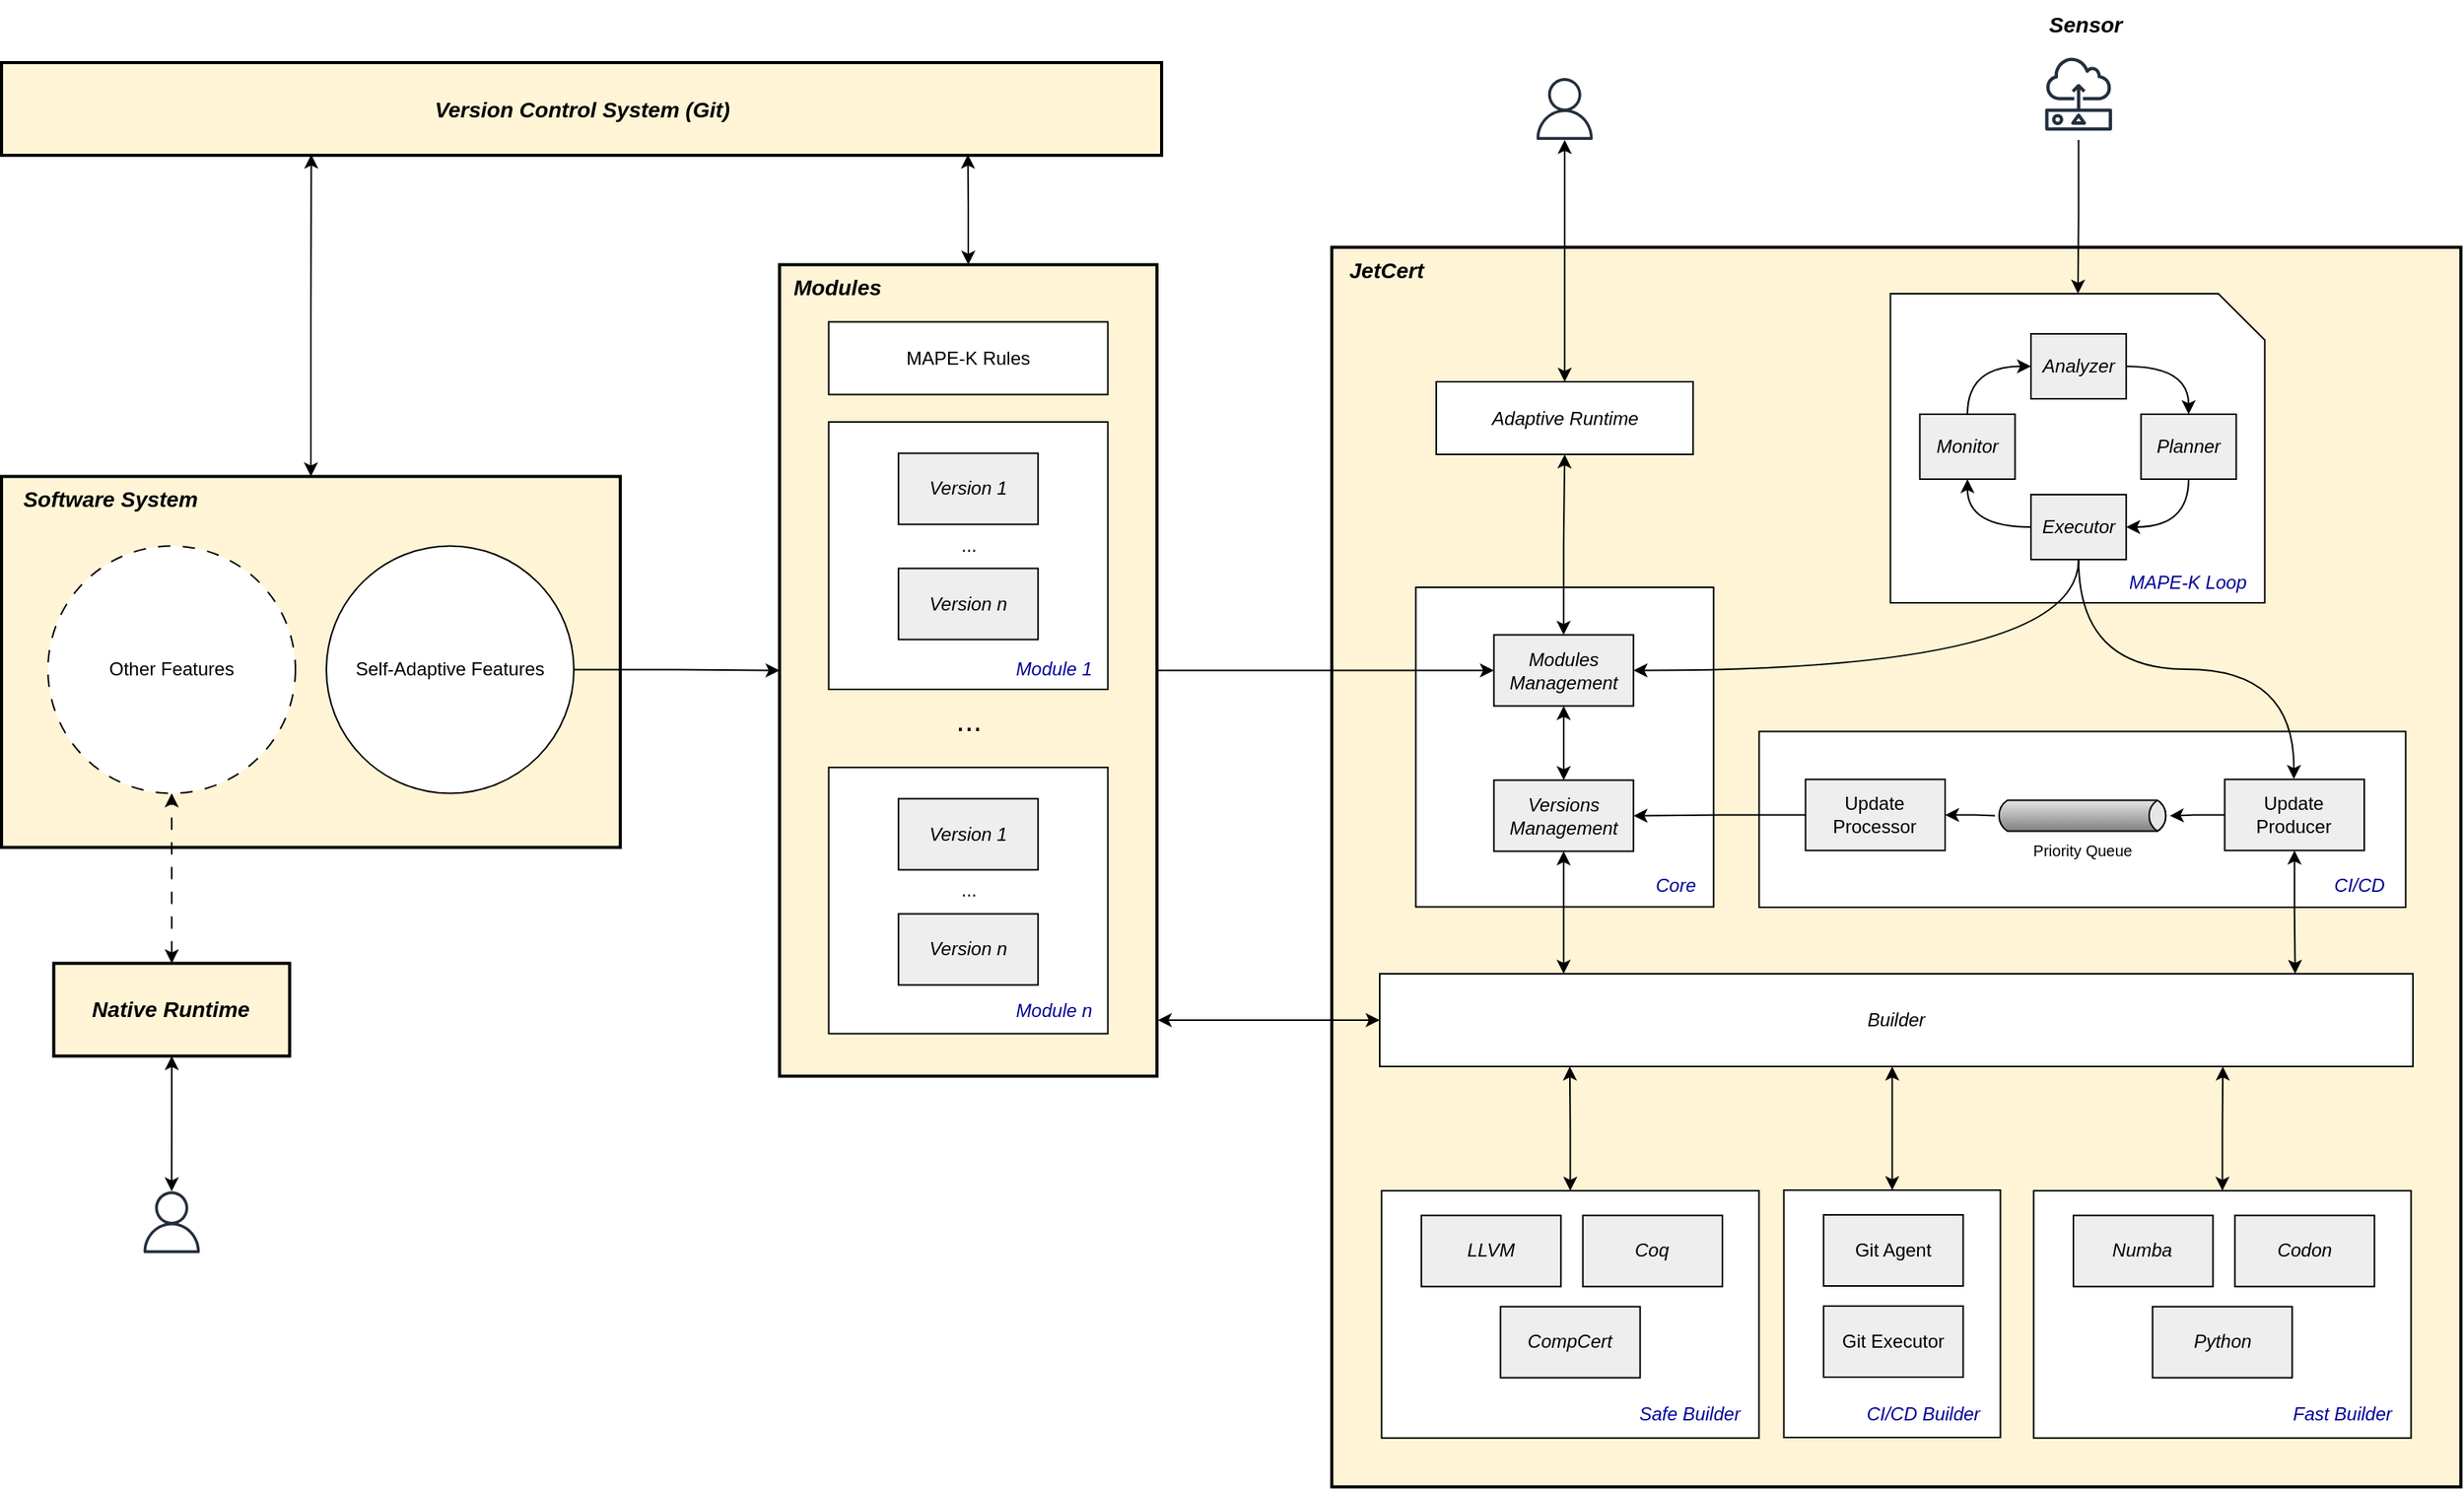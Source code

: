 <mxfile version="25.0.3">
  <diagram name="Page-1" id="ZFVRr7OpjtKKJH29cP2N">
    <mxGraphModel dx="2643" dy="2055" grid="1" gridSize="10" guides="1" tooltips="1" connect="1" arrows="1" fold="1" page="1" pageScale="1" pageWidth="850" pageHeight="1100" math="0" shadow="0">
      <root>
        <mxCell id="0" />
        <mxCell id="1" parent="0" />
        <mxCell id="7SUzxIseQcVDFoDJgZ21-4" value="" style="rounded=0;whiteSpace=wrap;html=1;strokeWidth=2;fillColor=#fff5d6;strokeColor=#000000;" parent="1" vertex="1">
          <mxGeometry x="-480" y="98.25" width="400" height="240" as="geometry" />
        </mxCell>
        <mxCell id="7SUzxIseQcVDFoDJgZ21-5" value="&lt;font style=&quot;font-size: 14px;&quot;&gt;&lt;b&gt;&lt;i&gt;Software System&lt;/i&gt;&lt;/b&gt;&lt;/font&gt;" style="text;html=1;align=center;verticalAlign=middle;resizable=0;points=[];autosize=1;strokeColor=none;fillColor=none;" parent="1" vertex="1">
          <mxGeometry x="-480" y="98.25" width="140" height="30" as="geometry" />
        </mxCell>
        <mxCell id="7SUzxIseQcVDFoDJgZ21-7" value="Other Features" style="ellipse;whiteSpace=wrap;html=1;aspect=fixed;dashed=1;dashPattern=8 8;" parent="1" vertex="1">
          <mxGeometry x="-450" y="143.25" width="160" height="160" as="geometry" />
        </mxCell>
        <mxCell id="7SUzxIseQcVDFoDJgZ21-49" value="" style="rounded=0;whiteSpace=wrap;html=1;fillColor=#FFF5D6;strokeWidth=2;" parent="1" vertex="1">
          <mxGeometry x="380" y="-50" width="730" height="802" as="geometry" />
        </mxCell>
        <mxCell id="7SUzxIseQcVDFoDJgZ21-59" value="&lt;font style=&quot;font-size: 14px;&quot;&gt;&lt;b&gt;&lt;i&gt;JetCert&lt;/i&gt;&lt;/b&gt;&lt;/font&gt;" style="text;html=1;align=center;verticalAlign=middle;resizable=0;points=[];autosize=1;strokeColor=none;fillColor=none;" parent="1" vertex="1">
          <mxGeometry x="380" y="-50" width="70" height="30" as="geometry" />
        </mxCell>
        <mxCell id="7SUzxIseQcVDFoDJgZ21-210" value="&lt;font style=&quot;font-size: 14px;&quot;&gt;&lt;b&gt;&lt;i&gt;Sensor&lt;/i&gt;&lt;/b&gt;&lt;/font&gt;" style="text;html=1;align=center;verticalAlign=middle;resizable=0;points=[];autosize=1;strokeColor=none;fillColor=none;" parent="1" vertex="1">
          <mxGeometry x="831.55" y="-209.5" width="70" height="30" as="geometry" />
        </mxCell>
        <mxCell id="7SUzxIseQcVDFoDJgZ21-226" value="" style="rounded=0;whiteSpace=wrap;html=1;" parent="1" vertex="1">
          <mxGeometry x="434.33" y="170" width="192.52" height="206.75" as="geometry" />
        </mxCell>
        <mxCell id="7SUzxIseQcVDFoDJgZ21-233" value="&lt;font size=&quot;1&quot; color=&quot;#000099&quot; style=&quot;&quot;&gt;&lt;i style=&quot;font-size: 12px;&quot;&gt;Core&lt;/i&gt;&lt;/font&gt;" style="text;html=1;align=center;verticalAlign=middle;resizable=0;points=[];autosize=1;strokeColor=none;fillColor=none;" parent="1" vertex="1">
          <mxGeometry x="577.21" y="347.5" width="50" height="30" as="geometry" />
        </mxCell>
        <mxCell id="7SUzxIseQcVDFoDJgZ21-266" value="" style="sketch=0;outlineConnect=0;fontColor=#232F3E;gradientColor=none;fillColor=#232F3D;strokeColor=none;dashed=0;verticalLabelPosition=bottom;verticalAlign=top;align=center;html=1;fontSize=12;fontStyle=0;aspect=fixed;pointerEvents=1;shape=mxgraph.aws4.user;" parent="1" vertex="1">
          <mxGeometry x="-390.0" y="560.75" width="40" height="40" as="geometry" />
        </mxCell>
        <mxCell id="cuHnVKyGFErMfmH1ZCD5-683" style="edgeStyle=orthogonalEdgeStyle;rounded=0;orthogonalLoop=1;jettySize=auto;html=1;" edge="1" parent="1" source="nUs16ag-8KY5u_Jwet5G-1" target="nUs16ag-8KY5u_Jwet5G-22">
          <mxGeometry relative="1" as="geometry" />
        </mxCell>
        <mxCell id="nUs16ag-8KY5u_Jwet5G-1" value="Self-Adaptive Features" style="ellipse;whiteSpace=wrap;html=1;aspect=fixed;" parent="1" vertex="1">
          <mxGeometry x="-270" y="143.25" width="160" height="160" as="geometry" />
        </mxCell>
        <mxCell id="cuHnVKyGFErMfmH1ZCD5-678" style="edgeStyle=orthogonalEdgeStyle;rounded=0;orthogonalLoop=1;jettySize=auto;html=1;entryX=0;entryY=0.5;entryDx=0;entryDy=0;startArrow=none;startFill=0;" edge="1" parent="1" source="nUs16ag-8KY5u_Jwet5G-22" target="48fDKb3yu4CFOlkJPKU8-87">
          <mxGeometry relative="1" as="geometry" />
        </mxCell>
        <mxCell id="nUs16ag-8KY5u_Jwet5G-22" value="" style="rounded=0;whiteSpace=wrap;html=1;fillColor=#FFF5D6;strokeWidth=2;" parent="1" vertex="1">
          <mxGeometry x="23.0" y="-38.75" width="244" height="525" as="geometry" />
        </mxCell>
        <mxCell id="nUs16ag-8KY5u_Jwet5G-24" value="&lt;font style=&quot;font-size: 14px;&quot;&gt;&lt;b&gt;&lt;i&gt;Modules&lt;/i&gt;&lt;/b&gt;&lt;/font&gt;" style="text;html=1;align=center;verticalAlign=middle;resizable=0;points=[];autosize=1;strokeColor=none;fillColor=none;" parent="1" vertex="1">
          <mxGeometry x="20" y="-38.75" width="80" height="30" as="geometry" />
        </mxCell>
        <mxCell id="nUs16ag-8KY5u_Jwet5G-85" value="" style="edgeStyle=orthogonalEdgeStyle;rounded=0;orthogonalLoop=1;jettySize=auto;html=1;endArrow=classic;endFill=1;startArrow=classic;startFill=1;dashed=1;dashPattern=8 8;" parent="1" source="nUs16ag-8KY5u_Jwet5G-82" target="7SUzxIseQcVDFoDJgZ21-7" edge="1">
          <mxGeometry relative="1" as="geometry" />
        </mxCell>
        <mxCell id="cuHnVKyGFErMfmH1ZCD5-583" value="" style="edgeStyle=orthogonalEdgeStyle;rounded=0;orthogonalLoop=1;jettySize=auto;html=1;startArrow=classic;startFill=1;" edge="1" parent="1" source="nUs16ag-8KY5u_Jwet5G-82" target="7SUzxIseQcVDFoDJgZ21-266">
          <mxGeometry relative="1" as="geometry" />
        </mxCell>
        <mxCell id="nUs16ag-8KY5u_Jwet5G-82" value="" style="rounded=0;whiteSpace=wrap;html=1;fillColor=#FFF5D6;strokeWidth=2;" parent="1" vertex="1">
          <mxGeometry x="-446.25" y="413.25" width="152.5" height="60" as="geometry" />
        </mxCell>
        <mxCell id="nUs16ag-8KY5u_Jwet5G-83" value="&lt;font style=&quot;font-size: 14px;&quot;&gt;&lt;b&gt;&lt;i&gt;Native Runtime&lt;/i&gt;&lt;/b&gt;&lt;/font&gt;" style="text;html=1;align=center;verticalAlign=middle;resizable=0;points=[];autosize=1;strokeColor=none;fillColor=none;" parent="1" vertex="1">
          <mxGeometry x="-436.25" y="428.25" width="130" height="30" as="geometry" />
        </mxCell>
        <mxCell id="nUs16ag-8KY5u_Jwet5G-88" value="" style="rounded=0;whiteSpace=wrap;html=1;" parent="1" vertex="1">
          <mxGeometry x="54.77" y="63" width="180.46" height="173" as="geometry" />
        </mxCell>
        <mxCell id="nUs16ag-8KY5u_Jwet5G-89" value="&lt;i style=&quot;&quot;&gt;&lt;font style=&quot;font-size: 12px;&quot;&gt;Version 1&lt;/font&gt;&lt;/i&gt;" style="html=1;dropTarget=0;whiteSpace=wrap;fillColor=#EEEEEE;" parent="1" vertex="1">
          <mxGeometry x="99.88" y="83.25" width="90.24" height="46" as="geometry" />
        </mxCell>
        <mxCell id="nUs16ag-8KY5u_Jwet5G-90" value="&lt;i&gt;Version n&lt;/i&gt;" style="html=1;dropTarget=0;whiteSpace=wrap;fillColor=#EEEEEE;" parent="1" vertex="1">
          <mxGeometry x="99.88" y="157.75" width="90.24" height="46" as="geometry" />
        </mxCell>
        <mxCell id="nUs16ag-8KY5u_Jwet5G-91" value="&lt;font size=&quot;1&quot; color=&quot;#000099&quot; style=&quot;&quot;&gt;&lt;i style=&quot;font-size: 12px;&quot;&gt;Module 1&lt;/i&gt;&lt;/font&gt;" style="text;html=1;align=center;verticalAlign=middle;resizable=0;points=[];autosize=1;strokeColor=none;fillColor=none;" parent="1" vertex="1">
          <mxGeometry x="165.23" y="208" width="70" height="30" as="geometry" />
        </mxCell>
        <mxCell id="nUs16ag-8KY5u_Jwet5G-103" value="..." style="text;html=1;align=center;verticalAlign=middle;resizable=0;points=[];autosize=1;strokeColor=none;fillColor=none;fontSize=20;" parent="1" vertex="1">
          <mxGeometry x="125" y="235.25" width="40" height="40" as="geometry" />
        </mxCell>
        <mxCell id="nUs16ag-8KY5u_Jwet5G-108" value="" style="shape=card;whiteSpace=wrap;html=1;direction=south;" parent="1" vertex="1">
          <mxGeometry x="741.2" y="-20" width="242" height="200" as="geometry" />
        </mxCell>
        <mxCell id="nUs16ag-8KY5u_Jwet5G-109" value="&lt;font size=&quot;1&quot; color=&quot;#000099&quot; style=&quot;&quot;&gt;&lt;i style=&quot;font-size: 12px;&quot;&gt;MAPE-K Loop&lt;/i&gt;&lt;/font&gt;" style="text;html=1;align=center;verticalAlign=middle;resizable=0;points=[];autosize=1;strokeColor=none;fillColor=none;" parent="1" vertex="1">
          <mxGeometry x="883.2" y="152" width="100" height="30" as="geometry" />
        </mxCell>
        <mxCell id="nUs16ag-8KY5u_Jwet5G-111" value="&lt;font size=&quot;1&quot; style=&quot;&quot;&gt;&lt;i style=&quot;font-size: 12px;&quot;&gt;Monitor&lt;/i&gt;&lt;/font&gt;" style="html=1;dropTarget=0;whiteSpace=wrap;fillColor=#EEEEEE;" parent="1" vertex="1">
          <mxGeometry x="760.2" y="58" width="61.55" height="42" as="geometry" />
        </mxCell>
        <mxCell id="nUs16ag-8KY5u_Jwet5G-134" style="edgeStyle=orthogonalEdgeStyle;rounded=0;orthogonalLoop=1;jettySize=auto;html=1;entryX=0.5;entryY=0;entryDx=0;entryDy=0;curved=1;" parent="1" source="nUs16ag-8KY5u_Jwet5G-130" target="nUs16ag-8KY5u_Jwet5G-131" edge="1">
          <mxGeometry relative="1" as="geometry" />
        </mxCell>
        <mxCell id="nUs16ag-8KY5u_Jwet5G-136" style="edgeStyle=orthogonalEdgeStyle;rounded=0;orthogonalLoop=1;jettySize=auto;html=1;entryX=0.5;entryY=0;entryDx=0;entryDy=0;endArrow=none;endFill=0;startArrow=classic;startFill=1;curved=1;" parent="1" source="nUs16ag-8KY5u_Jwet5G-130" target="nUs16ag-8KY5u_Jwet5G-111" edge="1">
          <mxGeometry relative="1" as="geometry" />
        </mxCell>
        <mxCell id="nUs16ag-8KY5u_Jwet5G-130" value="&lt;i&gt;Analyzer&lt;/i&gt;" style="html=1;dropTarget=0;whiteSpace=wrap;fillColor=#EEEEEE;" parent="1" vertex="1">
          <mxGeometry x="832.06" y="6" width="61.55" height="42" as="geometry" />
        </mxCell>
        <mxCell id="nUs16ag-8KY5u_Jwet5G-131" value="&lt;i&gt;Planner&lt;/i&gt;" style="html=1;dropTarget=0;whiteSpace=wrap;fillColor=#EEEEEE;" parent="1" vertex="1">
          <mxGeometry x="903.2" y="58" width="61.55" height="42" as="geometry" />
        </mxCell>
        <mxCell id="nUs16ag-8KY5u_Jwet5G-138" style="edgeStyle=orthogonalEdgeStyle;rounded=0;orthogonalLoop=1;jettySize=auto;html=1;entryX=0.5;entryY=1;entryDx=0;entryDy=0;startArrow=classic;startFill=1;endArrow=none;endFill=0;curved=1;" parent="1" source="nUs16ag-8KY5u_Jwet5G-132" target="nUs16ag-8KY5u_Jwet5G-131" edge="1">
          <mxGeometry relative="1" as="geometry" />
        </mxCell>
        <mxCell id="nUs16ag-8KY5u_Jwet5G-140" style="edgeStyle=orthogonalEdgeStyle;rounded=0;orthogonalLoop=1;jettySize=auto;html=1;entryX=0.5;entryY=1;entryDx=0;entryDy=0;curved=1;" parent="1" source="nUs16ag-8KY5u_Jwet5G-132" target="nUs16ag-8KY5u_Jwet5G-111" edge="1">
          <mxGeometry relative="1" as="geometry" />
        </mxCell>
        <mxCell id="cuHnVKyGFErMfmH1ZCD5-687" style="edgeStyle=orthogonalEdgeStyle;rounded=0;orthogonalLoop=1;jettySize=auto;html=1;entryX=1;entryY=0.5;entryDx=0;entryDy=0;exitX=0.5;exitY=1;exitDx=0;exitDy=0;curved=1;" edge="1" parent="1" source="nUs16ag-8KY5u_Jwet5G-132" target="48fDKb3yu4CFOlkJPKU8-87">
          <mxGeometry relative="1" as="geometry" />
        </mxCell>
        <mxCell id="nUs16ag-8KY5u_Jwet5G-132" value="&lt;i&gt;Executor&lt;/i&gt;" style="html=1;dropTarget=0;whiteSpace=wrap;fillColor=#EEEEEE;" parent="1" vertex="1">
          <mxGeometry x="832.06" y="110" width="61.55" height="42" as="geometry" />
        </mxCell>
        <mxCell id="48fDKb3yu4CFOlkJPKU8-24" value="MAPE-K Rules" style="rounded=0;whiteSpace=wrap;html=1;" parent="1" vertex="1">
          <mxGeometry x="54.77" y="-1.75" width="180.46" height="47" as="geometry" />
        </mxCell>
        <mxCell id="48fDKb3yu4CFOlkJPKU8-70" value="&lt;i&gt;Adaptive Runtime&lt;/i&gt;" style="rounded=0;whiteSpace=wrap;html=1;" parent="1" vertex="1">
          <mxGeometry x="447.56" y="37.0" width="166.06" height="47" as="geometry" />
        </mxCell>
        <mxCell id="cuHnVKyGFErMfmH1ZCD5-595" style="edgeStyle=orthogonalEdgeStyle;rounded=0;orthogonalLoop=1;jettySize=auto;html=1;entryX=0.5;entryY=1;entryDx=0;entryDy=0;startArrow=classic;startFill=1;" edge="1" parent="1" source="48fDKb3yu4CFOlkJPKU8-87" target="48fDKb3yu4CFOlkJPKU8-70">
          <mxGeometry relative="1" as="geometry" />
        </mxCell>
        <mxCell id="cuHnVKyGFErMfmH1ZCD5-670" value="" style="edgeStyle=orthogonalEdgeStyle;rounded=0;orthogonalLoop=1;jettySize=auto;html=1;startArrow=classic;startFill=1;" edge="1" parent="1" source="48fDKb3yu4CFOlkJPKU8-87" target="nEDIb4lxfnoJY1dVXAPu-24">
          <mxGeometry relative="1" as="geometry" />
        </mxCell>
        <mxCell id="48fDKb3yu4CFOlkJPKU8-87" value="&lt;div&gt;&lt;i&gt;Modules&lt;/i&gt;&lt;/div&gt;&lt;div&gt;&lt;i&gt;Management&lt;/i&gt;&lt;/div&gt;" style="html=1;dropTarget=0;whiteSpace=wrap;fillColor=#EEEEEE;" parent="1" vertex="1">
          <mxGeometry x="484.83" y="200.75" width="90.24" height="46" as="geometry" />
        </mxCell>
        <mxCell id="48fDKb3yu4CFOlkJPKU8-105" value="" style="rounded=0;whiteSpace=wrap;html=1;" parent="1" vertex="1">
          <mxGeometry x="412.22" y="560.36" width="244" height="160" as="geometry" />
        </mxCell>
        <mxCell id="48fDKb3yu4CFOlkJPKU8-106" value="&lt;font size=&quot;1&quot; color=&quot;#000099&quot; style=&quot;&quot;&gt;&lt;i style=&quot;font-size: 12px;&quot;&gt;Safe Builder&lt;/i&gt;&lt;/font&gt;" style="text;html=1;align=center;verticalAlign=middle;resizable=0;points=[];autosize=1;strokeColor=none;fillColor=none;" parent="1" vertex="1">
          <mxGeometry x="566.22" y="690.36" width="90" height="30" as="geometry" />
        </mxCell>
        <mxCell id="48fDKb3yu4CFOlkJPKU8-107" value="&lt;i&gt;LLVM&lt;/i&gt;" style="html=1;dropTarget=0;whiteSpace=wrap;fillColor=#EEEEEE;" parent="1" vertex="1">
          <mxGeometry x="437.92" y="576.36" width="90.24" height="46" as="geometry" />
        </mxCell>
        <mxCell id="48fDKb3yu4CFOlkJPKU8-108" value="&lt;i&gt;Coq&lt;/i&gt;" style="html=1;dropTarget=0;whiteSpace=wrap;fillColor=#EEEEEE;" parent="1" vertex="1">
          <mxGeometry x="542.32" y="576.36" width="90.24" height="46" as="geometry" />
        </mxCell>
        <mxCell id="48fDKb3yu4CFOlkJPKU8-109" value="&lt;i style=&quot;&quot;&gt;&lt;font style=&quot;font-size: 12px;&quot;&gt;CompCert&lt;/font&gt;&lt;/i&gt;" style="html=1;dropTarget=0;whiteSpace=wrap;fillColor=#EEEEEE;" parent="1" vertex="1">
          <mxGeometry x="489.1" y="635.36" width="90.24" height="46" as="geometry" />
        </mxCell>
        <mxCell id="nEDIb4lxfnoJY1dVXAPu-2" value="&lt;font&gt;...&lt;/font&gt;" style="text;html=1;align=center;verticalAlign=middle;resizable=0;points=[];autosize=1;strokeColor=none;fillColor=none;fontSize=12;" parent="1" vertex="1">
          <mxGeometry x="130" y="127.75" width="30" height="30" as="geometry" />
        </mxCell>
        <mxCell id="nEDIb4lxfnoJY1dVXAPu-5" value="" style="rounded=0;whiteSpace=wrap;html=1;" parent="1" vertex="1">
          <mxGeometry x="54.77" y="286.5" width="180.46" height="172.25" as="geometry" />
        </mxCell>
        <mxCell id="nEDIb4lxfnoJY1dVXAPu-6" value="&lt;i style=&quot;&quot;&gt;&lt;font style=&quot;font-size: 12px;&quot;&gt;Version 1&lt;/font&gt;&lt;/i&gt;" style="html=1;dropTarget=0;whiteSpace=wrap;fillColor=#EEEEEE;" parent="1" vertex="1">
          <mxGeometry x="99.88" y="306.75" width="90.24" height="46" as="geometry" />
        </mxCell>
        <mxCell id="nEDIb4lxfnoJY1dVXAPu-7" value="&lt;i&gt;Version n&lt;/i&gt;" style="html=1;dropTarget=0;whiteSpace=wrap;fillColor=#EEEEEE;" parent="1" vertex="1">
          <mxGeometry x="99.88" y="381.25" width="90.24" height="46" as="geometry" />
        </mxCell>
        <mxCell id="nEDIb4lxfnoJY1dVXAPu-8" value="&lt;font size=&quot;1&quot; color=&quot;#000099&quot; style=&quot;&quot;&gt;&lt;i style=&quot;font-size: 12px;&quot;&gt;Module n&lt;/i&gt;&lt;/font&gt;" style="text;html=1;align=center;verticalAlign=middle;resizable=0;points=[];autosize=1;strokeColor=none;fillColor=none;" parent="1" vertex="1">
          <mxGeometry x="165.23" y="429" width="70" height="30" as="geometry" />
        </mxCell>
        <mxCell id="nEDIb4lxfnoJY1dVXAPu-9" value="&lt;font&gt;...&lt;/font&gt;" style="text;html=1;align=center;verticalAlign=middle;resizable=0;points=[];autosize=1;strokeColor=none;fillColor=none;fontSize=12;" parent="1" vertex="1">
          <mxGeometry x="130" y="351.25" width="30" height="30" as="geometry" />
        </mxCell>
        <mxCell id="nEDIb4lxfnoJY1dVXAPu-12" value="" style="sketch=0;outlineConnect=0;fontColor=#232F3E;gradientColor=none;strokeColor=#232F3E;fillColor=#ffffff;dashed=0;verticalLabelPosition=bottom;verticalAlign=top;align=center;html=1;fontSize=12;fontStyle=0;aspect=fixed;shape=mxgraph.aws4.resourceIcon;resIcon=mxgraph.aws4.sensor;" parent="1" vertex="1">
          <mxGeometry x="832.84" y="-179.5" width="60" height="60" as="geometry" />
        </mxCell>
        <mxCell id="nEDIb4lxfnoJY1dVXAPu-17" value="" style="rounded=0;whiteSpace=wrap;html=1;" parent="1" vertex="1">
          <mxGeometry x="833.78" y="560.36" width="244" height="160" as="geometry" />
        </mxCell>
        <mxCell id="nEDIb4lxfnoJY1dVXAPu-18" value="&lt;font size=&quot;1&quot; color=&quot;#000099&quot; style=&quot;&quot;&gt;&lt;i style=&quot;font-size: 12px;&quot;&gt;Fast Builder&lt;/i&gt;&lt;/font&gt;" style="text;html=1;align=center;verticalAlign=middle;resizable=0;points=[];autosize=1;strokeColor=none;fillColor=none;" parent="1" vertex="1">
          <mxGeometry x="987.78" y="690.36" width="90" height="30" as="geometry" />
        </mxCell>
        <mxCell id="nEDIb4lxfnoJY1dVXAPu-19" value="&lt;i&gt;Numba&lt;/i&gt;" style="html=1;dropTarget=0;whiteSpace=wrap;fillColor=#EEEEEE;" parent="1" vertex="1">
          <mxGeometry x="859.48" y="576.36" width="90.24" height="46" as="geometry" />
        </mxCell>
        <mxCell id="nEDIb4lxfnoJY1dVXAPu-20" value="&lt;i&gt;Codon&lt;/i&gt;" style="html=1;dropTarget=0;whiteSpace=wrap;fillColor=#EEEEEE;" parent="1" vertex="1">
          <mxGeometry x="963.88" y="576.36" width="90.24" height="46" as="geometry" />
        </mxCell>
        <mxCell id="nEDIb4lxfnoJY1dVXAPu-21" value="&lt;i style=&quot;&quot;&gt;&lt;font style=&quot;font-size: 12px;&quot;&gt;Python&lt;/font&gt;&lt;/i&gt;" style="html=1;dropTarget=0;whiteSpace=wrap;fillColor=#EEEEEE;" parent="1" vertex="1">
          <mxGeometry x="910.66" y="635.36" width="90.24" height="46" as="geometry" />
        </mxCell>
        <mxCell id="nEDIb4lxfnoJY1dVXAPu-24" value="&lt;i&gt;Versions Management&lt;/i&gt;" style="html=1;dropTarget=0;whiteSpace=wrap;fillColor=#EEEEEE;" parent="1" vertex="1">
          <mxGeometry x="484.83" y="294.75" width="90.24" height="46" as="geometry" />
        </mxCell>
        <mxCell id="nEDIb4lxfnoJY1dVXAPu-30" value="" style="rounded=0;whiteSpace=wrap;html=1;fillColor=#FFF5D6;strokeWidth=2;" parent="1" vertex="1">
          <mxGeometry x="-480" y="-169.5" width="750" height="60" as="geometry" />
        </mxCell>
        <mxCell id="nEDIb4lxfnoJY1dVXAPu-31" value="&lt;font style=&quot;font-size: 14px;&quot;&gt;&lt;b&gt;&lt;i&gt;Version Control System (Git)&lt;/i&gt;&lt;/b&gt;&lt;/font&gt;" style="text;html=1;align=center;verticalAlign=middle;resizable=0;points=[];autosize=1;strokeColor=none;fillColor=none;" parent="1" vertex="1">
          <mxGeometry x="-210" y="-154.5" width="210" height="30" as="geometry" />
        </mxCell>
        <mxCell id="nEDIb4lxfnoJY1dVXAPu-48" value="" style="rounded=0;whiteSpace=wrap;html=1;" parent="1" vertex="1">
          <mxGeometry x="656.29" y="263.25" width="418" height="113.75" as="geometry" />
        </mxCell>
        <mxCell id="nEDIb4lxfnoJY1dVXAPu-49" value="&lt;font size=&quot;1&quot; color=&quot;#000099&quot; style=&quot;&quot;&gt;&lt;i style=&quot;font-size: 12px;&quot;&gt;CI/CD&lt;/i&gt;&lt;/font&gt;" style="text;html=1;align=center;verticalAlign=middle;resizable=0;points=[];autosize=1;strokeColor=none;fillColor=none;" parent="1" vertex="1">
          <mxGeometry x="1014.29" y="347.5" width="60" height="30" as="geometry" />
        </mxCell>
        <mxCell id="cuHnVKyGFErMfmH1ZCD5-619" value="" style="edgeStyle=orthogonalEdgeStyle;rounded=0;orthogonalLoop=1;jettySize=auto;html=1;" edge="1" parent="1" source="nEDIb4lxfnoJY1dVXAPu-50" target="cuHnVKyGFErMfmH1ZCD5-159">
          <mxGeometry relative="1" as="geometry" />
        </mxCell>
        <mxCell id="nEDIb4lxfnoJY1dVXAPu-50" value="Update Producer" style="html=1;dropTarget=0;whiteSpace=wrap;fillColor=#EEEEEE;" parent="1" vertex="1">
          <mxGeometry x="957.29" y="294.25" width="90.24" height="46" as="geometry" />
        </mxCell>
        <mxCell id="nEDIb4lxfnoJY1dVXAPu-53" value="&lt;i&gt;Builder&lt;/i&gt;" style="rounded=0;whiteSpace=wrap;html=1;" parent="1" vertex="1">
          <mxGeometry x="411" y="420" width="668" height="60" as="geometry" />
        </mxCell>
        <mxCell id="cuHnVKyGFErMfmH1ZCD5-159" value="&lt;font style=&quot;font-size: 10px;&quot;&gt;Priority Queue&lt;/font&gt;" style="strokeWidth=1;outlineConnect=0;dashed=0;align=center;html=1;fontSize=8;shape=mxgraph.eip.messageChannel;verticalLabelPosition=bottom;labelBackgroundColor=#ffffff;verticalAlign=top;" vertex="1" parent="1">
          <mxGeometry x="808.79" y="307.75" width="113" height="20" as="geometry" />
        </mxCell>
        <mxCell id="cuHnVKyGFErMfmH1ZCD5-525" value="" style="edgeStyle=orthogonalEdgeStyle;rounded=0;orthogonalLoop=1;jettySize=auto;html=1;" edge="1" parent="1" source="cuHnVKyGFErMfmH1ZCD5-460" target="nEDIb4lxfnoJY1dVXAPu-24">
          <mxGeometry relative="1" as="geometry" />
        </mxCell>
        <mxCell id="cuHnVKyGFErMfmH1ZCD5-620" value="" style="edgeStyle=orthogonalEdgeStyle;rounded=0;orthogonalLoop=1;jettySize=auto;html=1;endArrow=none;endFill=0;startArrow=classic;startFill=1;" edge="1" parent="1" source="cuHnVKyGFErMfmH1ZCD5-460" target="cuHnVKyGFErMfmH1ZCD5-159">
          <mxGeometry relative="1" as="geometry" />
        </mxCell>
        <mxCell id="cuHnVKyGFErMfmH1ZCD5-460" value="Update Processor" style="html=1;dropTarget=0;whiteSpace=wrap;fillColor=#EEEEEE;" vertex="1" parent="1">
          <mxGeometry x="686.29" y="294.25" width="90.24" height="46" as="geometry" />
        </mxCell>
        <mxCell id="cuHnVKyGFErMfmH1ZCD5-466" style="edgeStyle=orthogonalEdgeStyle;rounded=0;orthogonalLoop=1;jettySize=auto;html=1;entryX=0;entryY=0.499;entryDx=0;entryDy=0;entryPerimeter=0;" edge="1" parent="1" source="nEDIb4lxfnoJY1dVXAPu-12" target="nUs16ag-8KY5u_Jwet5G-108">
          <mxGeometry relative="1" as="geometry" />
        </mxCell>
        <mxCell id="cuHnVKyGFErMfmH1ZCD5-608" style="edgeStyle=orthogonalEdgeStyle;rounded=0;orthogonalLoop=1;jettySize=auto;html=1;entryX=0.5;entryY=0;entryDx=0;entryDy=0;startArrow=classic;startFill=1;" edge="1" parent="1" source="cuHnVKyGFErMfmH1ZCD5-584" target="48fDKb3yu4CFOlkJPKU8-70">
          <mxGeometry relative="1" as="geometry" />
        </mxCell>
        <mxCell id="cuHnVKyGFErMfmH1ZCD5-584" value="" style="sketch=0;outlineConnect=0;fontColor=#232F3E;gradientColor=none;fillColor=#232F3D;strokeColor=none;dashed=0;verticalLabelPosition=bottom;verticalAlign=top;align=center;html=1;fontSize=12;fontStyle=0;aspect=fixed;pointerEvents=1;shape=mxgraph.aws4.user;" vertex="1" parent="1">
          <mxGeometry x="510.59" y="-159.5" width="40" height="40" as="geometry" />
        </mxCell>
        <mxCell id="cuHnVKyGFErMfmH1ZCD5-585" value="" style="rounded=0;whiteSpace=wrap;html=1;" vertex="1" parent="1">
          <mxGeometry x="672.28" y="560" width="140" height="160" as="geometry" />
        </mxCell>
        <mxCell id="cuHnVKyGFErMfmH1ZCD5-586" value="&lt;font color=&quot;#000099&quot;&gt;&lt;i&gt;CI/CD Builder&lt;/i&gt;&lt;/font&gt;" style="text;html=1;align=center;verticalAlign=middle;resizable=0;points=[];autosize=1;strokeColor=none;fillColor=none;" vertex="1" parent="1">
          <mxGeometry x="712.28" y="690.0" width="100" height="30" as="geometry" />
        </mxCell>
        <mxCell id="cuHnVKyGFErMfmH1ZCD5-587" value="Git Agent" style="html=1;dropTarget=0;whiteSpace=wrap;fillColor=#EEEEEE;" vertex="1" parent="1">
          <mxGeometry x="697.98" y="576.0" width="90.24" height="46" as="geometry" />
        </mxCell>
        <mxCell id="cuHnVKyGFErMfmH1ZCD5-589" value="Git Executor" style="html=1;dropTarget=0;whiteSpace=wrap;fillColor=#EEEEEE;" vertex="1" parent="1">
          <mxGeometry x="697.98" y="635.0" width="90.24" height="46" as="geometry" />
        </mxCell>
        <mxCell id="cuHnVKyGFErMfmH1ZCD5-662" style="edgeStyle=orthogonalEdgeStyle;rounded=0;orthogonalLoop=1;jettySize=auto;html=1;entryX=0.184;entryY=1;entryDx=0;entryDy=0;entryPerimeter=0;startArrow=classic;startFill=1;" edge="1" parent="1" source="48fDKb3yu4CFOlkJPKU8-105" target="nEDIb4lxfnoJY1dVXAPu-53">
          <mxGeometry relative="1" as="geometry" />
        </mxCell>
        <mxCell id="cuHnVKyGFErMfmH1ZCD5-663" style="edgeStyle=orthogonalEdgeStyle;rounded=0;orthogonalLoop=1;jettySize=auto;html=1;entryX=0.496;entryY=1;entryDx=0;entryDy=0;entryPerimeter=0;startArrow=classic;startFill=1;" edge="1" parent="1" source="cuHnVKyGFErMfmH1ZCD5-585" target="nEDIb4lxfnoJY1dVXAPu-53">
          <mxGeometry relative="1" as="geometry" />
        </mxCell>
        <mxCell id="cuHnVKyGFErMfmH1ZCD5-666" style="edgeStyle=orthogonalEdgeStyle;rounded=0;orthogonalLoop=1;jettySize=auto;html=1;entryX=0.178;entryY=0;entryDx=0;entryDy=0;entryPerimeter=0;startArrow=classic;startFill=1;" edge="1" parent="1" source="nEDIb4lxfnoJY1dVXAPu-24" target="nEDIb4lxfnoJY1dVXAPu-53">
          <mxGeometry relative="1" as="geometry" />
        </mxCell>
        <mxCell id="cuHnVKyGFErMfmH1ZCD5-667" style="edgeStyle=orthogonalEdgeStyle;rounded=0;orthogonalLoop=1;jettySize=auto;html=1;entryX=0.816;entryY=1;entryDx=0;entryDy=0;entryPerimeter=0;startArrow=classic;startFill=1;" edge="1" parent="1" source="nEDIb4lxfnoJY1dVXAPu-17" target="nEDIb4lxfnoJY1dVXAPu-53">
          <mxGeometry relative="1" as="geometry" />
        </mxCell>
        <mxCell id="cuHnVKyGFErMfmH1ZCD5-669" style="edgeStyle=orthogonalEdgeStyle;rounded=0;orthogonalLoop=1;jettySize=auto;html=1;entryX=0.886;entryY=0;entryDx=0;entryDy=0;entryPerimeter=0;startArrow=classic;startFill=1;" edge="1" parent="1" source="nEDIb4lxfnoJY1dVXAPu-50" target="nEDIb4lxfnoJY1dVXAPu-53">
          <mxGeometry relative="1" as="geometry" />
        </mxCell>
        <mxCell id="cuHnVKyGFErMfmH1ZCD5-686" style="edgeStyle=orthogonalEdgeStyle;rounded=0;orthogonalLoop=1;jettySize=auto;html=1;entryX=1.002;entryY=0.931;entryDx=0;entryDy=0;entryPerimeter=0;startArrow=classic;startFill=1;" edge="1" parent="1" source="nEDIb4lxfnoJY1dVXAPu-53" target="nUs16ag-8KY5u_Jwet5G-22">
          <mxGeometry relative="1" as="geometry" />
        </mxCell>
        <mxCell id="cuHnVKyGFErMfmH1ZCD5-689" style="edgeStyle=orthogonalEdgeStyle;rounded=0;orthogonalLoop=1;jettySize=auto;html=1;entryX=0.5;entryY=0;entryDx=0;entryDy=0;exitX=0.5;exitY=1;exitDx=0;exitDy=0;curved=1;" edge="1" parent="1" source="nUs16ag-8KY5u_Jwet5G-132">
          <mxGeometry relative="1" as="geometry">
            <mxPoint x="894" y="131" as="sourcePoint" />
            <mxPoint x="1002" y="294" as="targetPoint" />
          </mxGeometry>
        </mxCell>
        <mxCell id="cuHnVKyGFErMfmH1ZCD5-692" style="edgeStyle=orthogonalEdgeStyle;rounded=0;orthogonalLoop=1;jettySize=auto;html=1;entryX=0.267;entryY=0.992;entryDx=0;entryDy=0;entryPerimeter=0;startArrow=classic;startFill=1;" edge="1" parent="1" source="7SUzxIseQcVDFoDJgZ21-4" target="nEDIb4lxfnoJY1dVXAPu-30">
          <mxGeometry relative="1" as="geometry" />
        </mxCell>
        <mxCell id="cuHnVKyGFErMfmH1ZCD5-695" style="edgeStyle=orthogonalEdgeStyle;rounded=0;orthogonalLoop=1;jettySize=auto;html=1;entryX=0.833;entryY=0.992;entryDx=0;entryDy=0;entryPerimeter=0;startArrow=classic;startFill=1;" edge="1" parent="1" source="nUs16ag-8KY5u_Jwet5G-22" target="nEDIb4lxfnoJY1dVXAPu-30">
          <mxGeometry relative="1" as="geometry" />
        </mxCell>
      </root>
    </mxGraphModel>
  </diagram>
</mxfile>
